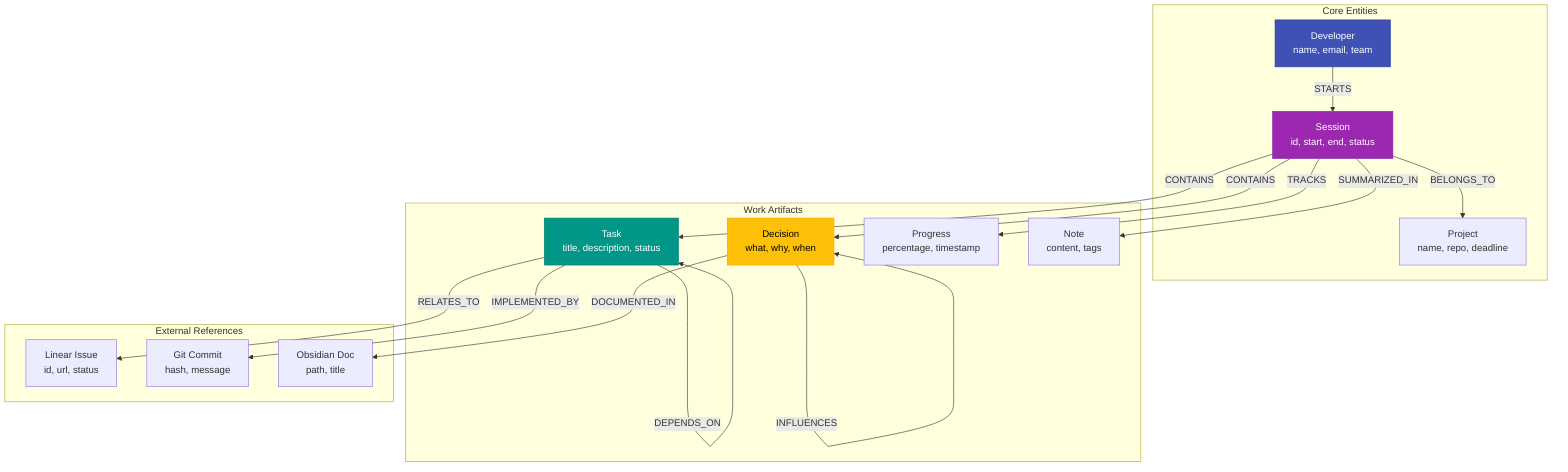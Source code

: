 graph TD
    subgraph "Core Entities"
        SESSION[Session<br/>id, start, end, status]
        DEV[Developer<br/>name, email, team]
        PROJ[Project<br/>name, repo, deadline]
    end
    
    subgraph "Work Artifacts"
        TASK[Task<br/>title, description, status]
        DEC[Decision<br/>what, why, when]
        PROG[Progress<br/>percentage, timestamp]
        NOTE[Note<br/>content, tags]
    end
    
    subgraph "External References"
        LINEAR[Linear Issue<br/>id, url, status]
        COMMIT[Git Commit<br/>hash, message]
        DOC[Obsidian Doc<br/>path, title]
    end
    
    DEV -->|STARTS| SESSION
    SESSION -->|BELONGS_TO| PROJ
    SESSION -->|CONTAINS| TASK
    SESSION -->|CONTAINS| DEC
    SESSION -->|TRACKS| PROG
    
    TASK -->|RELATES_TO| LINEAR
    TASK -->|IMPLEMENTED_BY| COMMIT
    DEC -->|DOCUMENTED_IN| DOC
    SESSION -->|SUMMARIZED_IN| NOTE
    
    TASK -->|DEPENDS_ON| TASK
    DEC -->|INFLUENCES| DEC
    
    style SESSION fill:#9C27B0,stroke:#7B1FA2,color:#fff
    style DEV fill:#3F51B5,stroke:#303F9F,color:#fff
    style TASK fill:#009688,stroke:#00796B,color:#fff
    style DEC fill:#FFC107,stroke:#FFA000,color:#000